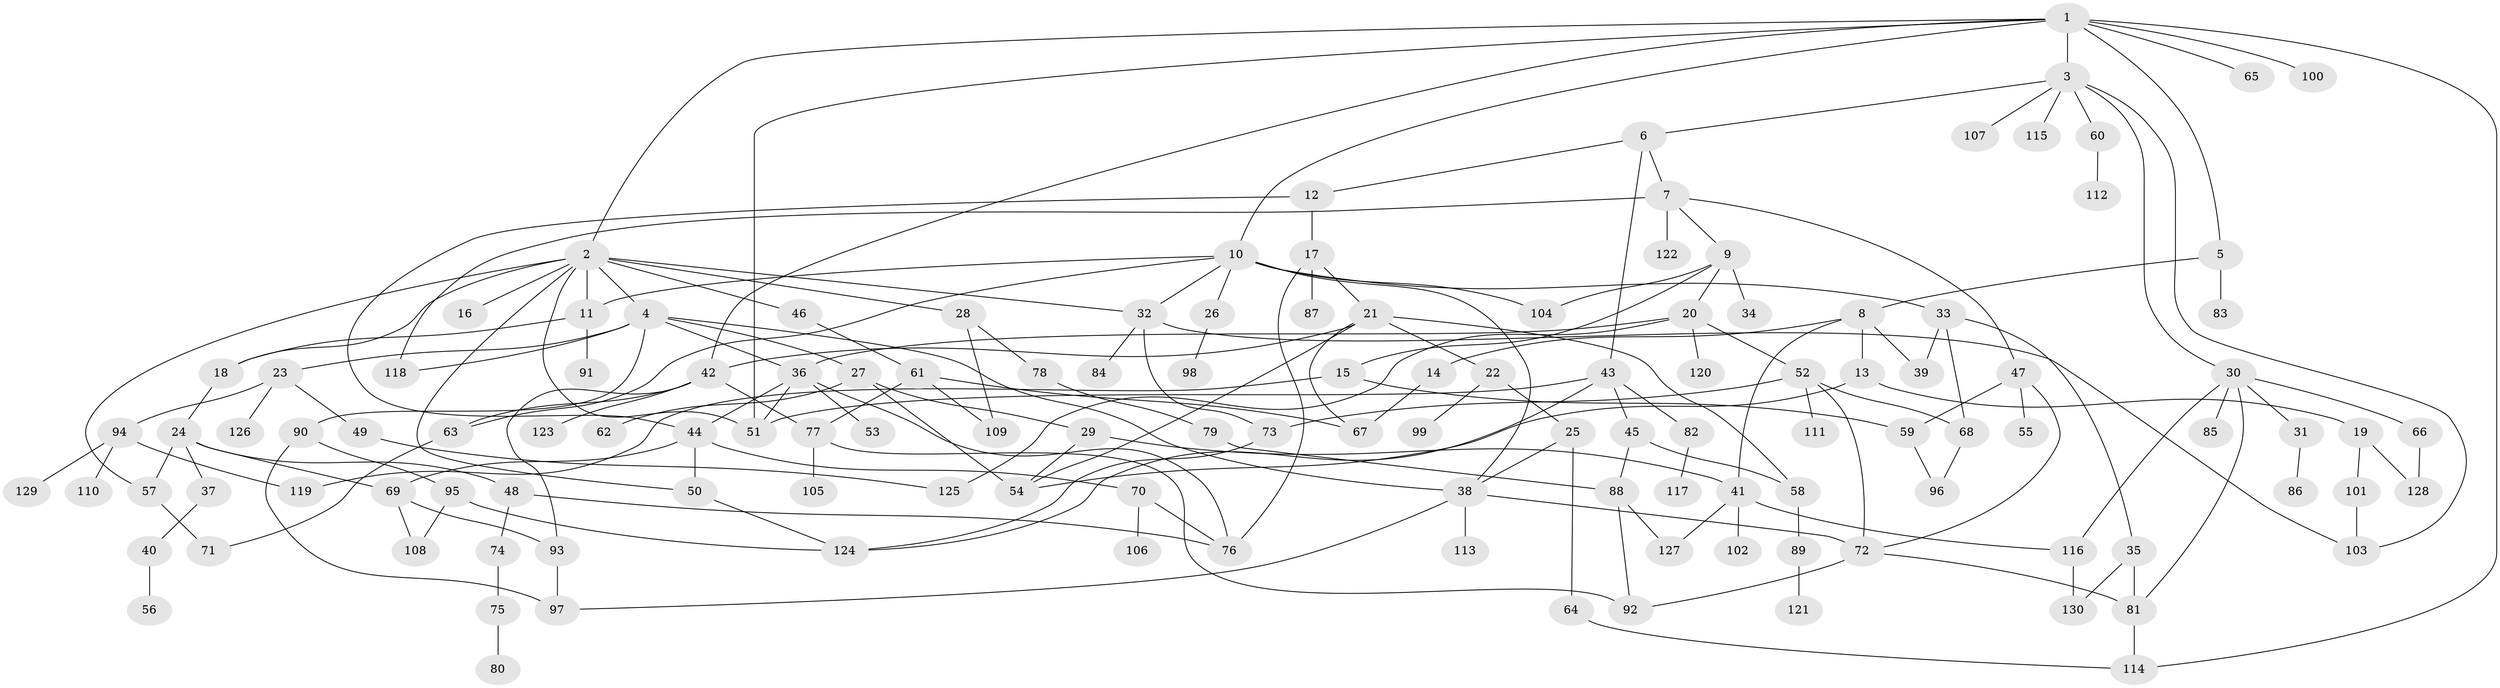 // coarse degree distribution, {1: 0.5641025641025641, 3: 0.10256410256410256, 4: 0.02564102564102564, 5: 0.07692307692307693, 8: 0.05128205128205128, 2: 0.05128205128205128, 10: 0.02564102564102564, 7: 0.05128205128205128, 6: 0.02564102564102564, 13: 0.02564102564102564}
// Generated by graph-tools (version 1.1) at 2025/46/03/04/25 21:46:13]
// undirected, 130 vertices, 188 edges
graph export_dot {
graph [start="1"]
  node [color=gray90,style=filled];
  1;
  2;
  3;
  4;
  5;
  6;
  7;
  8;
  9;
  10;
  11;
  12;
  13;
  14;
  15;
  16;
  17;
  18;
  19;
  20;
  21;
  22;
  23;
  24;
  25;
  26;
  27;
  28;
  29;
  30;
  31;
  32;
  33;
  34;
  35;
  36;
  37;
  38;
  39;
  40;
  41;
  42;
  43;
  44;
  45;
  46;
  47;
  48;
  49;
  50;
  51;
  52;
  53;
  54;
  55;
  56;
  57;
  58;
  59;
  60;
  61;
  62;
  63;
  64;
  65;
  66;
  67;
  68;
  69;
  70;
  71;
  72;
  73;
  74;
  75;
  76;
  77;
  78;
  79;
  80;
  81;
  82;
  83;
  84;
  85;
  86;
  87;
  88;
  89;
  90;
  91;
  92;
  93;
  94;
  95;
  96;
  97;
  98;
  99;
  100;
  101;
  102;
  103;
  104;
  105;
  106;
  107;
  108;
  109;
  110;
  111;
  112;
  113;
  114;
  115;
  116;
  117;
  118;
  119;
  120;
  121;
  122;
  123;
  124;
  125;
  126;
  127;
  128;
  129;
  130;
  1 -- 2;
  1 -- 3;
  1 -- 5;
  1 -- 10;
  1 -- 65;
  1 -- 100;
  1 -- 114;
  1 -- 42;
  1 -- 51;
  2 -- 4;
  2 -- 16;
  2 -- 28;
  2 -- 32;
  2 -- 46;
  2 -- 51;
  2 -- 57;
  2 -- 18;
  2 -- 11;
  2 -- 50;
  3 -- 6;
  3 -- 30;
  3 -- 60;
  3 -- 107;
  3 -- 115;
  3 -- 103;
  4 -- 23;
  4 -- 27;
  4 -- 36;
  4 -- 90;
  4 -- 38;
  4 -- 118;
  5 -- 8;
  5 -- 83;
  6 -- 7;
  6 -- 12;
  6 -- 43;
  7 -- 9;
  7 -- 47;
  7 -- 118;
  7 -- 122;
  8 -- 13;
  8 -- 14;
  8 -- 39;
  8 -- 41;
  9 -- 15;
  9 -- 20;
  9 -- 34;
  9 -- 104;
  10 -- 11;
  10 -- 26;
  10 -- 33;
  10 -- 38;
  10 -- 63;
  10 -- 32;
  10 -- 104;
  11 -- 18;
  11 -- 91;
  12 -- 17;
  12 -- 44;
  13 -- 19;
  13 -- 54;
  14 -- 67;
  15 -- 59;
  15 -- 119;
  17 -- 21;
  17 -- 87;
  17 -- 76;
  18 -- 24;
  19 -- 101;
  19 -- 128;
  20 -- 52;
  20 -- 120;
  20 -- 36;
  20 -- 125;
  21 -- 22;
  21 -- 42;
  21 -- 58;
  21 -- 54;
  21 -- 67;
  22 -- 25;
  22 -- 99;
  23 -- 49;
  23 -- 94;
  23 -- 126;
  24 -- 37;
  24 -- 48;
  24 -- 69;
  24 -- 57;
  25 -- 38;
  25 -- 64;
  26 -- 98;
  27 -- 29;
  27 -- 62;
  27 -- 54;
  28 -- 78;
  28 -- 109;
  29 -- 54;
  29 -- 41;
  30 -- 31;
  30 -- 66;
  30 -- 85;
  30 -- 116;
  30 -- 81;
  31 -- 86;
  32 -- 73;
  32 -- 84;
  32 -- 103;
  33 -- 35;
  33 -- 68;
  33 -- 39;
  35 -- 130;
  35 -- 81;
  36 -- 53;
  36 -- 44;
  36 -- 76;
  36 -- 51;
  37 -- 40;
  38 -- 97;
  38 -- 113;
  38 -- 72;
  40 -- 56;
  41 -- 102;
  41 -- 116;
  41 -- 127;
  42 -- 63;
  42 -- 123;
  42 -- 77;
  42 -- 93;
  43 -- 45;
  43 -- 82;
  43 -- 124;
  43 -- 51;
  44 -- 50;
  44 -- 69;
  44 -- 70;
  45 -- 88;
  45 -- 58;
  46 -- 61;
  47 -- 55;
  47 -- 72;
  47 -- 59;
  48 -- 74;
  48 -- 76;
  49 -- 125;
  50 -- 124;
  52 -- 72;
  52 -- 111;
  52 -- 73;
  52 -- 68;
  57 -- 71;
  58 -- 89;
  59 -- 96;
  60 -- 112;
  61 -- 67;
  61 -- 77;
  61 -- 109;
  63 -- 71;
  64 -- 114;
  66 -- 128;
  68 -- 96;
  69 -- 93;
  69 -- 108;
  70 -- 76;
  70 -- 106;
  72 -- 81;
  72 -- 92;
  73 -- 124;
  74 -- 75;
  75 -- 80;
  77 -- 92;
  77 -- 105;
  78 -- 79;
  79 -- 88;
  81 -- 114;
  82 -- 117;
  88 -- 127;
  88 -- 92;
  89 -- 121;
  90 -- 95;
  90 -- 97;
  93 -- 97;
  94 -- 110;
  94 -- 119;
  94 -- 129;
  95 -- 124;
  95 -- 108;
  101 -- 103;
  116 -- 130;
}
